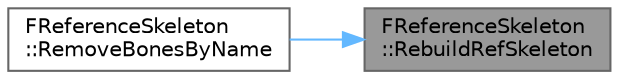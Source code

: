 digraph "FReferenceSkeleton::RebuildRefSkeleton"
{
 // INTERACTIVE_SVG=YES
 // LATEX_PDF_SIZE
  bgcolor="transparent";
  edge [fontname=Helvetica,fontsize=10,labelfontname=Helvetica,labelfontsize=10];
  node [fontname=Helvetica,fontsize=10,shape=box,height=0.2,width=0.4];
  rankdir="RL";
  Node1 [id="Node000001",label="FReferenceSkeleton\l::RebuildRefSkeleton",height=0.2,width=0.4,color="gray40", fillcolor="grey60", style="filled", fontcolor="black",tooltip=" "];
  Node1 -> Node2 [id="edge1_Node000001_Node000002",dir="back",color="steelblue1",style="solid",tooltip=" "];
  Node2 [id="Node000002",label="FReferenceSkeleton\l::RemoveBonesByName",height=0.2,width=0.4,color="grey40", fillcolor="white", style="filled",URL="$d4/d8d/structFReferenceSkeleton.html#aa40f4faf657de6b7ab279846b6c1f598",tooltip="Removes the supplied bones from the skeleton, unless they have children that aren't also going to be ..."];
}

